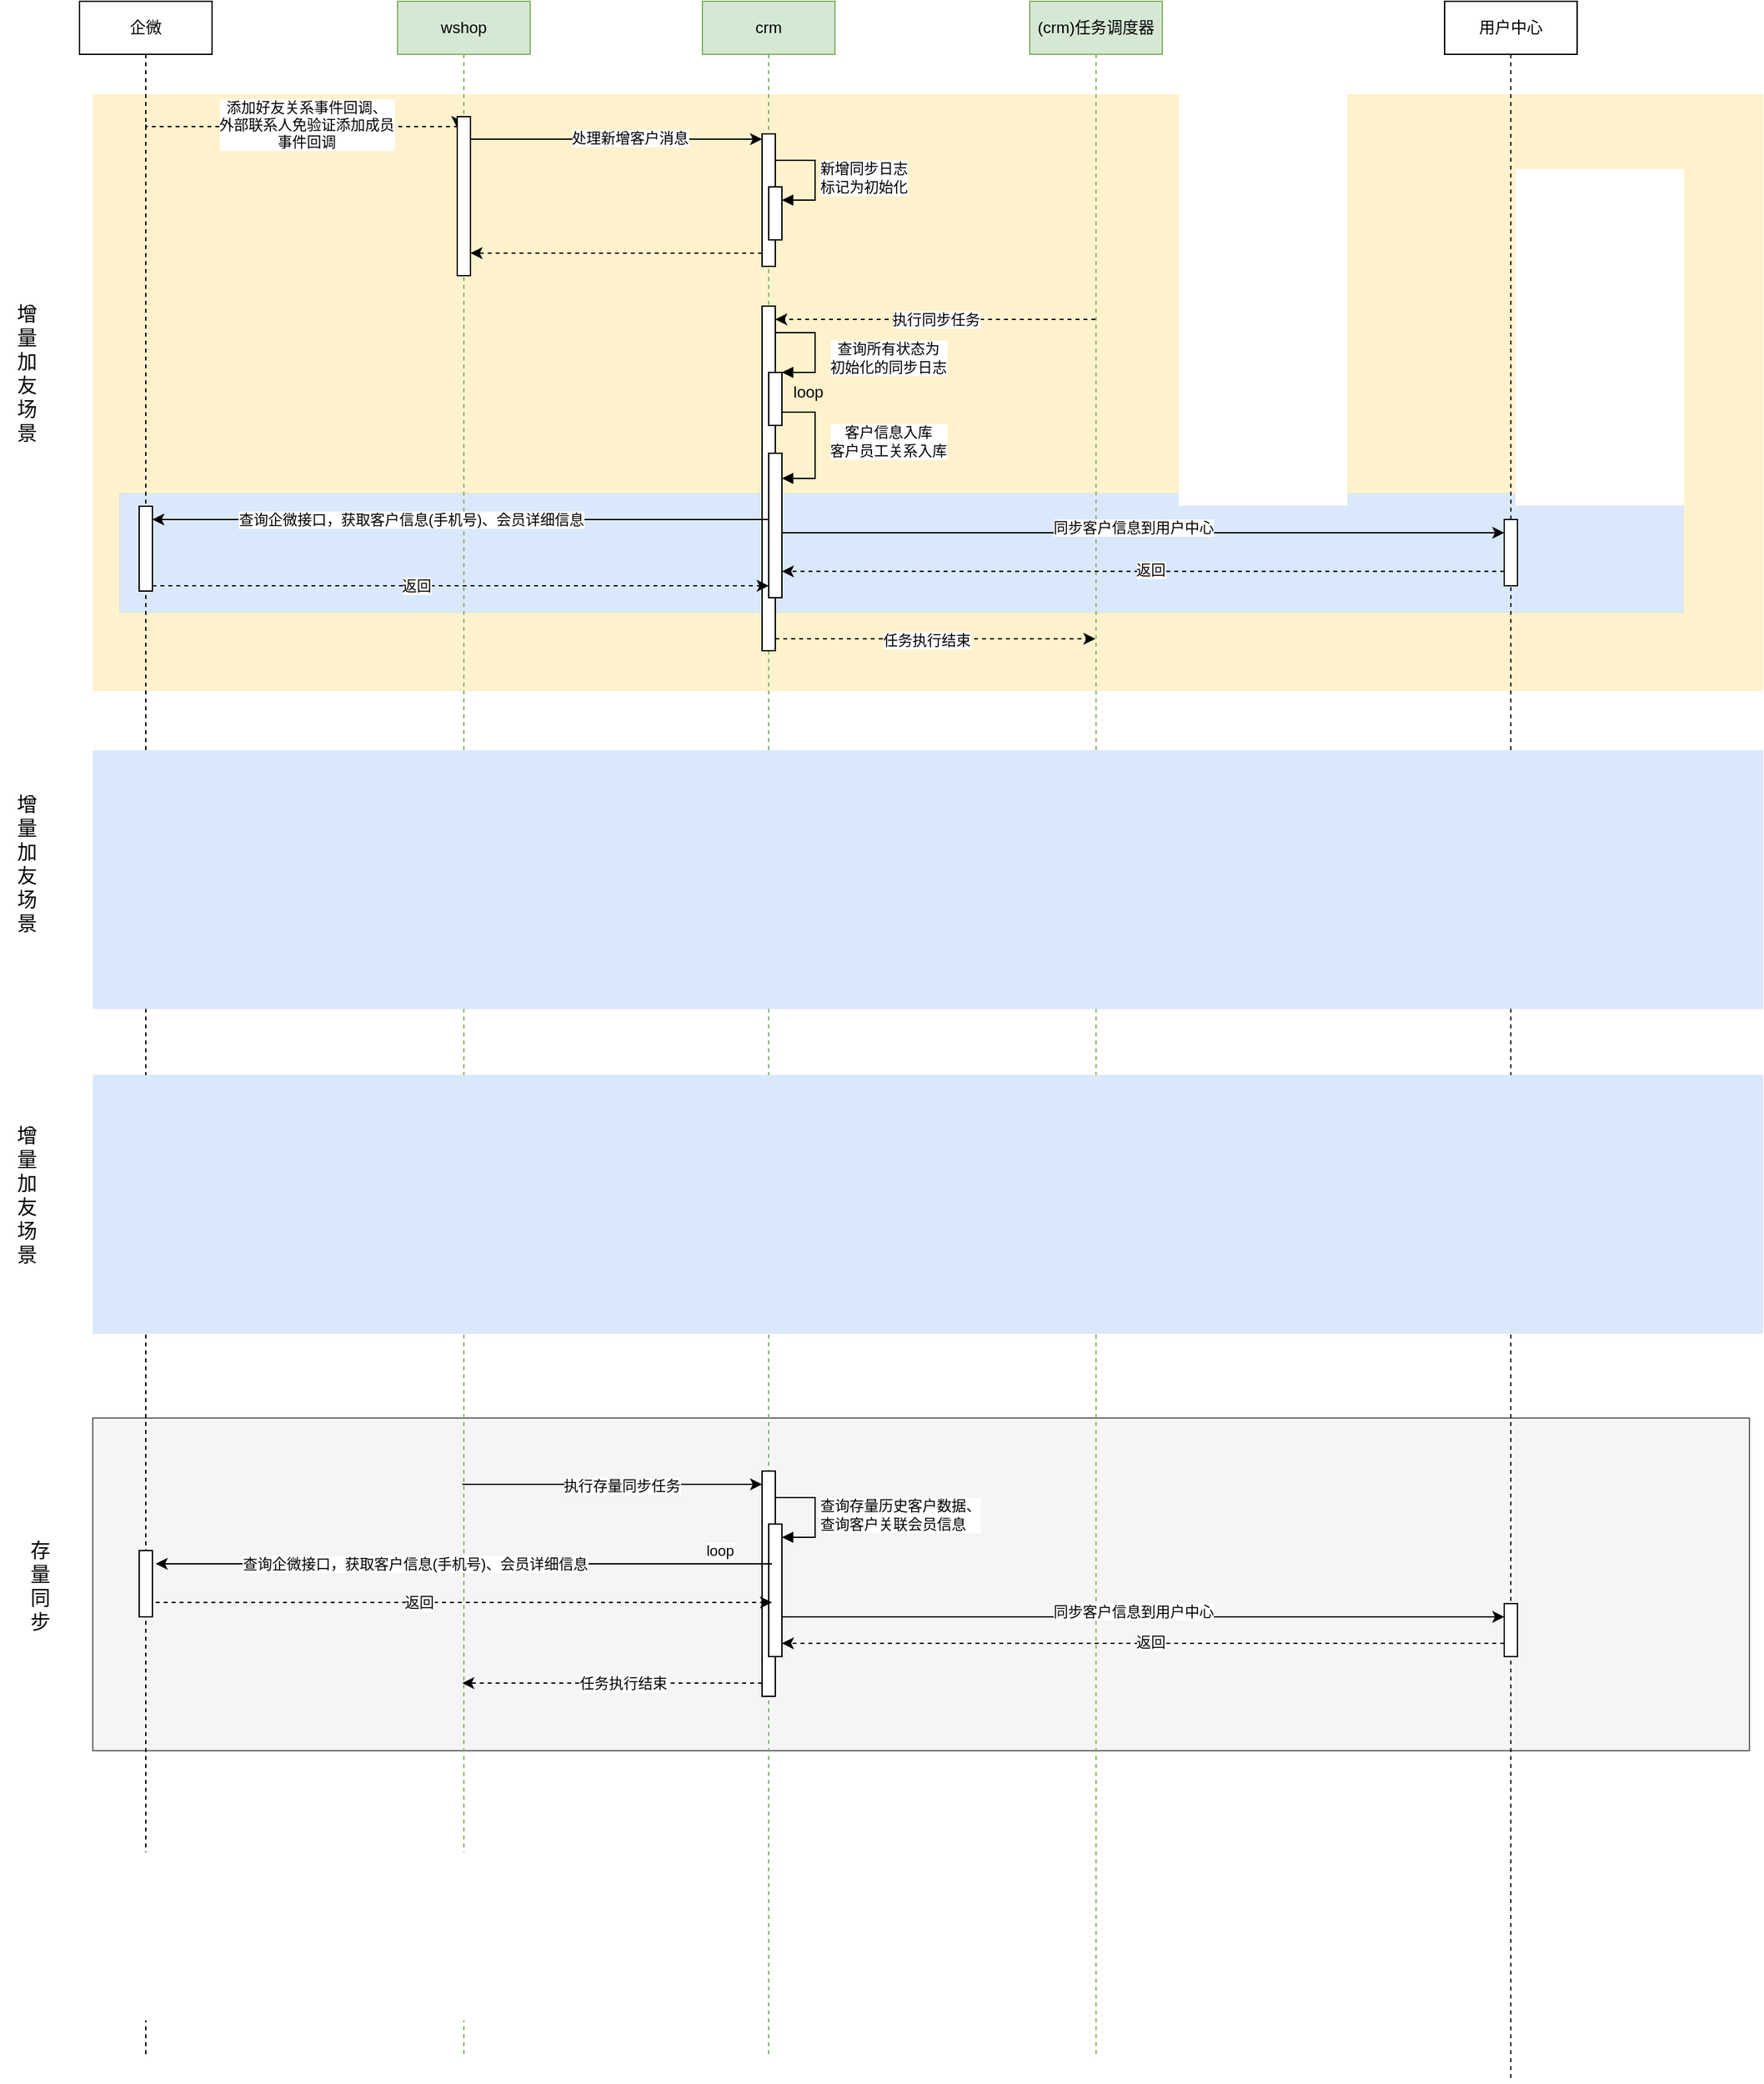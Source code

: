 <mxfile version="21.1.2" type="github">
  <diagram name="第 1 页" id="EK3nWvULo3nBlZG-5ygZ">
    <mxGraphModel dx="1524" dy="806" grid="1" gridSize="10" guides="1" tooltips="1" connect="1" arrows="1" fold="1" page="1" pageScale="1" pageWidth="827" pageHeight="1169" math="0" shadow="0">
      <root>
        <mxCell id="0" />
        <mxCell id="1" parent="0" />
        <mxCell id="6w8iZAeXXynQaaDWndPm-53" value="" style="rounded=0;whiteSpace=wrap;html=1;fillColor=#f5f5f5;strokeColor=#666666;fontColor=#333333;" vertex="1" parent="1">
          <mxGeometry x="120" y="1149" width="1250" height="251" as="geometry" />
        </mxCell>
        <mxCell id="6w8iZAeXXynQaaDWndPm-52" value="" style="rounded=0;whiteSpace=wrap;html=1;fillColor=#fff2cc;strokeColor=#d6b656;strokeWidth=0;" vertex="1" parent="1">
          <mxGeometry x="120" y="150" width="1260" height="450" as="geometry" />
        </mxCell>
        <mxCell id="6w8iZAeXXynQaaDWndPm-51" value="" style="rounded=0;whiteSpace=wrap;html=1;fillColor=#dae8fc;strokeColor=#6c8ebf;strokeWidth=0;" vertex="1" parent="1">
          <mxGeometry x="140" y="451" width="1180" height="90" as="geometry" />
        </mxCell>
        <mxCell id="6w8iZAeXXynQaaDWndPm-6" style="edgeStyle=elbowEdgeStyle;rounded=0;orthogonalLoop=1;jettySize=auto;html=1;elbow=vertical;curved=0;dashed=1;" edge="1" parent="1">
          <mxGeometry relative="1" as="geometry">
            <mxPoint x="160" y="173" as="sourcePoint" />
            <mxPoint x="395" y="175.667" as="targetPoint" />
          </mxGeometry>
        </mxCell>
        <mxCell id="6w8iZAeXXynQaaDWndPm-8" value="添加好友关系事件回调、&lt;br&gt;&lt;div style=&quot;&quot;&gt;外部联系人免验证添加成员&lt;/div&gt;&lt;div style=&quot;&quot;&gt;事件回调&lt;/div&gt;" style="edgeLabel;html=1;align=center;verticalAlign=middle;resizable=0;points=[];" vertex="1" connectable="0" parent="6w8iZAeXXynQaaDWndPm-6">
          <mxGeometry x="-0.189" y="3" relative="1" as="geometry">
            <mxPoint x="26" y="1" as="offset" />
          </mxGeometry>
        </mxCell>
        <mxCell id="6w8iZAeXXynQaaDWndPm-2" value="企微" style="shape=umlLifeline;perimeter=lifelinePerimeter;whiteSpace=wrap;html=1;container=1;dropTarget=0;collapsible=0;recursiveResize=0;outlineConnect=0;portConstraint=eastwest;newEdgeStyle={&quot;edgeStyle&quot;:&quot;elbowEdgeStyle&quot;,&quot;elbow&quot;:&quot;vertical&quot;,&quot;curved&quot;:0,&quot;rounded&quot;:0};" vertex="1" parent="1">
          <mxGeometry x="110" y="80" width="100" height="1550" as="geometry" />
        </mxCell>
        <mxCell id="6w8iZAeXXynQaaDWndPm-77" value="" style="html=1;points=[];perimeter=orthogonalPerimeter;outlineConnect=0;targetShapes=umlLifeline;portConstraint=eastwest;newEdgeStyle={&quot;edgeStyle&quot;:&quot;elbowEdgeStyle&quot;,&quot;elbow&quot;:&quot;vertical&quot;,&quot;curved&quot;:0,&quot;rounded&quot;:0};" vertex="1" parent="6w8iZAeXXynQaaDWndPm-2">
          <mxGeometry x="45" y="381" width="10" height="64" as="geometry" />
        </mxCell>
        <mxCell id="6w8iZAeXXynQaaDWndPm-87" value="" style="html=1;points=[];perimeter=orthogonalPerimeter;outlineConnect=0;targetShapes=umlLifeline;portConstraint=eastwest;newEdgeStyle={&quot;edgeStyle&quot;:&quot;elbowEdgeStyle&quot;,&quot;elbow&quot;:&quot;vertical&quot;,&quot;curved&quot;:0,&quot;rounded&quot;:0};" vertex="1" parent="6w8iZAeXXynQaaDWndPm-2">
          <mxGeometry x="45" y="1169" width="10" height="50" as="geometry" />
        </mxCell>
        <mxCell id="6w8iZAeXXynQaaDWndPm-58" style="edgeStyle=elbowEdgeStyle;rounded=0;orthogonalLoop=1;jettySize=auto;html=1;elbow=vertical;curved=0;" edge="1" parent="1" target="6w8iZAeXXynQaaDWndPm-57">
          <mxGeometry relative="1" as="geometry">
            <mxPoint x="398.833" y="1199" as="sourcePoint" />
            <Array as="points">
              <mxPoint x="570" y="1199" />
            </Array>
          </mxGeometry>
        </mxCell>
        <mxCell id="6w8iZAeXXynQaaDWndPm-59" value="执行存量同步任务" style="edgeLabel;html=1;align=center;verticalAlign=middle;resizable=0;points=[];" vertex="1" connectable="0" parent="6w8iZAeXXynQaaDWndPm-58">
          <mxGeometry x="0.069" y="-1" relative="1" as="geometry">
            <mxPoint x="-1" as="offset" />
          </mxGeometry>
        </mxCell>
        <mxCell id="6w8iZAeXXynQaaDWndPm-3" value="wshop" style="shape=umlLifeline;perimeter=lifelinePerimeter;whiteSpace=wrap;html=1;container=1;dropTarget=0;collapsible=0;recursiveResize=0;outlineConnect=0;portConstraint=eastwest;newEdgeStyle={&quot;edgeStyle&quot;:&quot;elbowEdgeStyle&quot;,&quot;elbow&quot;:&quot;vertical&quot;,&quot;curved&quot;:0,&quot;rounded&quot;:0};fillColor=#d5e8d4;strokeColor=#82b366;" vertex="1" parent="1">
          <mxGeometry x="350" y="80" width="100" height="1550" as="geometry" />
        </mxCell>
        <mxCell id="6w8iZAeXXynQaaDWndPm-5" value="" style="html=1;points=[];perimeter=orthogonalPerimeter;outlineConnect=0;targetShapes=umlLifeline;portConstraint=eastwest;newEdgeStyle={&quot;edgeStyle&quot;:&quot;elbowEdgeStyle&quot;,&quot;elbow&quot;:&quot;vertical&quot;,&quot;curved&quot;:0,&quot;rounded&quot;:0};" vertex="1" parent="6w8iZAeXXynQaaDWndPm-3">
          <mxGeometry x="45" y="87" width="10" height="120" as="geometry" />
        </mxCell>
        <mxCell id="6w8iZAeXXynQaaDWndPm-9" value="crm" style="shape=umlLifeline;perimeter=lifelinePerimeter;whiteSpace=wrap;html=1;container=1;dropTarget=0;collapsible=0;recursiveResize=0;outlineConnect=0;portConstraint=eastwest;newEdgeStyle={&quot;edgeStyle&quot;:&quot;elbowEdgeStyle&quot;,&quot;elbow&quot;:&quot;vertical&quot;,&quot;curved&quot;:0,&quot;rounded&quot;:0};fillColor=#d5e8d4;strokeColor=#82b366;" vertex="1" parent="1">
          <mxGeometry x="580" y="80" width="100" height="1550" as="geometry" />
        </mxCell>
        <mxCell id="6w8iZAeXXynQaaDWndPm-11" value="" style="html=1;points=[];perimeter=orthogonalPerimeter;outlineConnect=0;targetShapes=umlLifeline;portConstraint=eastwest;newEdgeStyle={&quot;edgeStyle&quot;:&quot;elbowEdgeStyle&quot;,&quot;elbow&quot;:&quot;vertical&quot;,&quot;curved&quot;:0,&quot;rounded&quot;:0};" vertex="1" parent="6w8iZAeXXynQaaDWndPm-9">
          <mxGeometry x="45" y="100" width="10" height="100" as="geometry" />
        </mxCell>
        <mxCell id="6w8iZAeXXynQaaDWndPm-20" value="" style="html=1;points=[];perimeter=orthogonalPerimeter;outlineConnect=0;targetShapes=umlLifeline;portConstraint=eastwest;newEdgeStyle={&quot;edgeStyle&quot;:&quot;elbowEdgeStyle&quot;,&quot;elbow&quot;:&quot;vertical&quot;,&quot;curved&quot;:0,&quot;rounded&quot;:0};" vertex="1" parent="6w8iZAeXXynQaaDWndPm-9">
          <mxGeometry x="50" y="140" width="10" height="40" as="geometry" />
        </mxCell>
        <mxCell id="6w8iZAeXXynQaaDWndPm-21" value="新增同步日志&lt;br style=&quot;border-color: var(--border-color);&quot;&gt;标记为初始化" style="html=1;align=left;spacingLeft=2;endArrow=block;rounded=0;edgeStyle=orthogonalEdgeStyle;curved=0;rounded=0;" edge="1" target="6w8iZAeXXynQaaDWndPm-20" parent="6w8iZAeXXynQaaDWndPm-9">
          <mxGeometry relative="1" as="geometry">
            <mxPoint x="55" y="120" as="sourcePoint" />
            <Array as="points">
              <mxPoint x="85" y="150" />
            </Array>
          </mxGeometry>
        </mxCell>
        <mxCell id="6w8iZAeXXynQaaDWndPm-26" value="" style="html=1;points=[];perimeter=orthogonalPerimeter;outlineConnect=0;targetShapes=umlLifeline;portConstraint=eastwest;newEdgeStyle={&quot;edgeStyle&quot;:&quot;elbowEdgeStyle&quot;,&quot;elbow&quot;:&quot;vertical&quot;,&quot;curved&quot;:0,&quot;rounded&quot;:0};" vertex="1" parent="6w8iZAeXXynQaaDWndPm-9">
          <mxGeometry x="45" y="230" width="10" height="260" as="geometry" />
        </mxCell>
        <mxCell id="6w8iZAeXXynQaaDWndPm-57" value="" style="html=1;points=[];perimeter=orthogonalPerimeter;outlineConnect=0;targetShapes=umlLifeline;portConstraint=eastwest;newEdgeStyle={&quot;edgeStyle&quot;:&quot;elbowEdgeStyle&quot;,&quot;elbow&quot;:&quot;vertical&quot;,&quot;curved&quot;:0,&quot;rounded&quot;:0};" vertex="1" parent="6w8iZAeXXynQaaDWndPm-9">
          <mxGeometry x="45" y="1109" width="10" height="170" as="geometry" />
        </mxCell>
        <mxCell id="6w8iZAeXXynQaaDWndPm-61" value="" style="html=1;points=[];perimeter=orthogonalPerimeter;outlineConnect=0;targetShapes=umlLifeline;portConstraint=eastwest;newEdgeStyle={&quot;edgeStyle&quot;:&quot;elbowEdgeStyle&quot;,&quot;elbow&quot;:&quot;vertical&quot;,&quot;curved&quot;:0,&quot;rounded&quot;:0};" vertex="1" parent="6w8iZAeXXynQaaDWndPm-9">
          <mxGeometry x="50" y="1149" width="10" height="100" as="geometry" />
        </mxCell>
        <mxCell id="6w8iZAeXXynQaaDWndPm-62" value="查询存量历史客户数据、&lt;br&gt;查询客户关联会员信息" style="html=1;align=left;spacingLeft=2;endArrow=block;rounded=0;edgeStyle=orthogonalEdgeStyle;curved=0;rounded=0;" edge="1" target="6w8iZAeXXynQaaDWndPm-61" parent="6w8iZAeXXynQaaDWndPm-9">
          <mxGeometry relative="1" as="geometry">
            <mxPoint x="55" y="1129" as="sourcePoint" />
            <Array as="points">
              <mxPoint x="85" y="1159" />
            </Array>
          </mxGeometry>
        </mxCell>
        <mxCell id="6w8iZAeXXynQaaDWndPm-99" value="" style="html=1;points=[];perimeter=orthogonalPerimeter;outlineConnect=0;targetShapes=umlLifeline;portConstraint=eastwest;newEdgeStyle={&quot;edgeStyle&quot;:&quot;elbowEdgeStyle&quot;,&quot;elbow&quot;:&quot;vertical&quot;,&quot;curved&quot;:0,&quot;rounded&quot;:0};" vertex="1" parent="6w8iZAeXXynQaaDWndPm-9">
          <mxGeometry x="50" y="280" width="10" height="40" as="geometry" />
        </mxCell>
        <mxCell id="6w8iZAeXXynQaaDWndPm-100" value="" style="html=1;align=left;spacingLeft=2;endArrow=block;rounded=0;edgeStyle=orthogonalEdgeStyle;curved=0;rounded=0;" edge="1" target="6w8iZAeXXynQaaDWndPm-99" parent="6w8iZAeXXynQaaDWndPm-9">
          <mxGeometry relative="1" as="geometry">
            <mxPoint x="55" y="250" as="sourcePoint" />
            <Array as="points">
              <mxPoint x="85" y="280" />
            </Array>
          </mxGeometry>
        </mxCell>
        <mxCell id="6w8iZAeXXynQaaDWndPm-109" value="查询所有状态为&lt;br style=&quot;border-color: var(--border-color); text-align: left;&quot;&gt;&lt;span style=&quot;text-align: left;&quot;&gt;初始化的同步日志&lt;/span&gt;" style="edgeLabel;html=1;align=center;verticalAlign=middle;resizable=0;points=[];" vertex="1" connectable="0" parent="6w8iZAeXXynQaaDWndPm-100">
          <mxGeometry x="0.147" relative="1" as="geometry">
            <mxPoint x="55" as="offset" />
          </mxGeometry>
        </mxCell>
        <mxCell id="6w8iZAeXXynQaaDWndPm-101" value="" style="html=1;points=[];perimeter=orthogonalPerimeter;outlineConnect=0;targetShapes=umlLifeline;portConstraint=eastwest;newEdgeStyle={&quot;edgeStyle&quot;:&quot;elbowEdgeStyle&quot;,&quot;elbow&quot;:&quot;vertical&quot;,&quot;curved&quot;:0,&quot;rounded&quot;:0};" vertex="1" parent="6w8iZAeXXynQaaDWndPm-9">
          <mxGeometry x="50" y="341" width="10" height="109" as="geometry" />
        </mxCell>
        <mxCell id="6w8iZAeXXynQaaDWndPm-102" value="" style="html=1;align=left;spacingLeft=2;endArrow=block;rounded=0;edgeStyle=orthogonalEdgeStyle;curved=0;rounded=0;" edge="1" target="6w8iZAeXXynQaaDWndPm-101" parent="6w8iZAeXXynQaaDWndPm-9" source="6w8iZAeXXynQaaDWndPm-99">
          <mxGeometry relative="1" as="geometry">
            <mxPoint x="55" y="321" as="sourcePoint" />
            <Array as="points">
              <mxPoint x="85" y="310" />
              <mxPoint x="85" y="360" />
            </Array>
          </mxGeometry>
        </mxCell>
        <mxCell id="6w8iZAeXXynQaaDWndPm-108" value="客户信息入库&lt;br&gt;客户员工关系入库" style="edgeLabel;html=1;align=center;verticalAlign=middle;resizable=0;points=[];" vertex="1" connectable="0" parent="6w8iZAeXXynQaaDWndPm-102">
          <mxGeometry x="-0.066" y="1" relative="1" as="geometry">
            <mxPoint x="54" as="offset" />
          </mxGeometry>
        </mxCell>
        <mxCell id="6w8iZAeXXynQaaDWndPm-13" style="edgeStyle=elbowEdgeStyle;rounded=0;orthogonalLoop=1;jettySize=auto;html=1;elbow=vertical;curved=0;" edge="1" parent="1">
          <mxGeometry relative="1" as="geometry">
            <mxPoint x="405" y="184" as="sourcePoint" />
            <mxPoint x="625" y="184" as="targetPoint" />
            <Array as="points">
              <mxPoint x="490" y="184" />
              <mxPoint x="560" y="194" />
            </Array>
          </mxGeometry>
        </mxCell>
        <mxCell id="6w8iZAeXXynQaaDWndPm-42" value="处理新增客户消息" style="edgeLabel;html=1;align=center;verticalAlign=middle;resizable=0;points=[];" vertex="1" connectable="0" parent="6w8iZAeXXynQaaDWndPm-13">
          <mxGeometry x="0.092" y="1" relative="1" as="geometry">
            <mxPoint as="offset" />
          </mxGeometry>
        </mxCell>
        <mxCell id="6w8iZAeXXynQaaDWndPm-28" value="执行同步任务" style="edgeStyle=elbowEdgeStyle;rounded=0;orthogonalLoop=1;jettySize=auto;html=1;elbow=horizontal;curved=0;dashed=1;" edge="1" parent="1" source="6w8iZAeXXynQaaDWndPm-22" target="6w8iZAeXXynQaaDWndPm-26">
          <mxGeometry relative="1" as="geometry">
            <Array as="points">
              <mxPoint x="780" y="320" />
            </Array>
          </mxGeometry>
        </mxCell>
        <mxCell id="6w8iZAeXXynQaaDWndPm-22" value="(crm)任务调度器" style="shape=umlLifeline;perimeter=lifelinePerimeter;whiteSpace=wrap;html=1;container=1;dropTarget=0;collapsible=0;recursiveResize=0;outlineConnect=0;portConstraint=eastwest;newEdgeStyle={&quot;edgeStyle&quot;:&quot;elbowEdgeStyle&quot;,&quot;elbow&quot;:&quot;vertical&quot;,&quot;curved&quot;:0,&quot;rounded&quot;:0};fillColor=#d5e8d4;strokeColor=#82b366;" vertex="1" parent="1">
          <mxGeometry x="827" y="80" width="100" height="1550" as="geometry" />
        </mxCell>
        <mxCell id="6w8iZAeXXynQaaDWndPm-29" style="edgeStyle=elbowEdgeStyle;rounded=0;orthogonalLoop=1;jettySize=auto;html=1;elbow=vertical;curved=0;dashed=1;" edge="1" parent="1" source="6w8iZAeXXynQaaDWndPm-11" target="6w8iZAeXXynQaaDWndPm-5">
          <mxGeometry relative="1" as="geometry">
            <Array as="points">
              <mxPoint x="500" y="270" />
            </Array>
          </mxGeometry>
        </mxCell>
        <mxCell id="6w8iZAeXXynQaaDWndPm-40" value="用户中心" style="shape=umlLifeline;perimeter=lifelinePerimeter;whiteSpace=wrap;html=1;container=1;dropTarget=0;collapsible=0;recursiveResize=0;outlineConnect=0;portConstraint=eastwest;newEdgeStyle={&quot;edgeStyle&quot;:&quot;elbowEdgeStyle&quot;,&quot;elbow&quot;:&quot;vertical&quot;,&quot;curved&quot;:0,&quot;rounded&quot;:0};" vertex="1" parent="1">
          <mxGeometry x="1140" y="80" width="100" height="1570" as="geometry" />
        </mxCell>
        <mxCell id="6w8iZAeXXynQaaDWndPm-41" value="" style="html=1;points=[];perimeter=orthogonalPerimeter;outlineConnect=0;targetShapes=umlLifeline;portConstraint=eastwest;newEdgeStyle={&quot;edgeStyle&quot;:&quot;elbowEdgeStyle&quot;,&quot;elbow&quot;:&quot;vertical&quot;,&quot;curved&quot;:0,&quot;rounded&quot;:0};" vertex="1" parent="6w8iZAeXXynQaaDWndPm-40">
          <mxGeometry x="45" y="391" width="10" height="50" as="geometry" />
        </mxCell>
        <mxCell id="6w8iZAeXXynQaaDWndPm-66" value="" style="html=1;points=[];perimeter=orthogonalPerimeter;outlineConnect=0;targetShapes=umlLifeline;portConstraint=eastwest;newEdgeStyle={&quot;edgeStyle&quot;:&quot;elbowEdgeStyle&quot;,&quot;elbow&quot;:&quot;vertical&quot;,&quot;curved&quot;:0,&quot;rounded&quot;:0};" vertex="1" parent="6w8iZAeXXynQaaDWndPm-40">
          <mxGeometry x="45" y="1209" width="10" height="40" as="geometry" />
        </mxCell>
        <mxCell id="6w8iZAeXXynQaaDWndPm-45" style="edgeStyle=elbowEdgeStyle;rounded=0;orthogonalLoop=1;jettySize=auto;html=1;elbow=horizontal;curved=0;dashed=1;" edge="1" parent="1">
          <mxGeometry relative="1" as="geometry">
            <mxPoint x="635" y="561" as="sourcePoint" />
            <mxPoint x="876.5" y="561" as="targetPoint" />
            <Array as="points">
              <mxPoint x="800" y="561" />
            </Array>
          </mxGeometry>
        </mxCell>
        <mxCell id="6w8iZAeXXynQaaDWndPm-46" value="任务执行结束" style="edgeLabel;html=1;align=center;verticalAlign=middle;resizable=0;points=[];" vertex="1" connectable="0" parent="6w8iZAeXXynQaaDWndPm-45">
          <mxGeometry x="-0.05" y="-1" relative="1" as="geometry">
            <mxPoint x="-1" as="offset" />
          </mxGeometry>
        </mxCell>
        <mxCell id="6w8iZAeXXynQaaDWndPm-54" value="&lt;font style=&quot;font-size: 15px;&quot;&gt;增&lt;br style=&quot;font-size: 15px;&quot;&gt;量&lt;br&gt;加&lt;br&gt;友&lt;br style=&quot;font-size: 15px;&quot;&gt;场&lt;br&gt;景&lt;br style=&quot;font-size: 15px;&quot;&gt;&lt;/font&gt;" style="text;html=1;align=center;verticalAlign=middle;resizable=0;points=[];autosize=1;strokeColor=none;fillColor=none;fontStyle=0;fontSize=15;" vertex="1" parent="1">
          <mxGeometry x="50" y="300" width="40" height="120" as="geometry" />
        </mxCell>
        <mxCell id="6w8iZAeXXynQaaDWndPm-55" value="&lt;font style=&quot;font-size: 15px;&quot;&gt;存&lt;br style=&quot;font-size: 15px;&quot;&gt;量&lt;br style=&quot;font-size: 15px;&quot;&gt;同&lt;br style=&quot;font-size: 15px;&quot;&gt;步&lt;br style=&quot;font-size: 15px;&quot;&gt;&lt;/font&gt;" style="text;html=1;align=center;verticalAlign=middle;resizable=0;points=[];autosize=1;strokeColor=none;fillColor=none;fontSize=15;" vertex="1" parent="1">
          <mxGeometry x="60" y="1229.5" width="40" height="90" as="geometry" />
        </mxCell>
        <mxCell id="6w8iZAeXXynQaaDWndPm-68" style="edgeStyle=elbowEdgeStyle;rounded=0;orthogonalLoop=1;jettySize=auto;html=1;elbow=vertical;curved=0;" edge="1" parent="1" source="6w8iZAeXXynQaaDWndPm-61" target="6w8iZAeXXynQaaDWndPm-66">
          <mxGeometry relative="1" as="geometry">
            <Array as="points">
              <mxPoint x="880" y="1299" />
              <mxPoint x="1100" y="1259" />
            </Array>
          </mxGeometry>
        </mxCell>
        <mxCell id="6w8iZAeXXynQaaDWndPm-71" value="同步客户信息到用户中心" style="edgeLabel;html=1;align=center;verticalAlign=middle;resizable=0;points=[];" vertex="1" connectable="0" parent="6w8iZAeXXynQaaDWndPm-68">
          <mxGeometry x="-0.028" y="4" relative="1" as="geometry">
            <mxPoint as="offset" />
          </mxGeometry>
        </mxCell>
        <mxCell id="6w8iZAeXXynQaaDWndPm-73" value="loop" style="edgeLabel;html=1;align=center;verticalAlign=middle;resizable=0;points=[];" vertex="1" connectable="0" parent="6w8iZAeXXynQaaDWndPm-68">
          <mxGeometry x="-0.874" relative="1" as="geometry">
            <mxPoint x="-82" y="-50" as="offset" />
          </mxGeometry>
        </mxCell>
        <mxCell id="6w8iZAeXXynQaaDWndPm-69" style="edgeStyle=elbowEdgeStyle;rounded=0;orthogonalLoop=1;jettySize=auto;html=1;elbow=vertical;curved=0;dashed=1;" edge="1" parent="1" source="6w8iZAeXXynQaaDWndPm-66" target="6w8iZAeXXynQaaDWndPm-61">
          <mxGeometry relative="1" as="geometry">
            <Array as="points">
              <mxPoint x="1130" y="1319" />
              <mxPoint x="1020" y="1289" />
            </Array>
          </mxGeometry>
        </mxCell>
        <mxCell id="6w8iZAeXXynQaaDWndPm-70" value="返回" style="edgeLabel;html=1;align=center;verticalAlign=middle;resizable=0;points=[];" vertex="1" connectable="0" parent="6w8iZAeXXynQaaDWndPm-69">
          <mxGeometry x="-0.016" y="-1" relative="1" as="geometry">
            <mxPoint x="1" as="offset" />
          </mxGeometry>
        </mxCell>
        <mxCell id="6w8iZAeXXynQaaDWndPm-78" style="edgeStyle=elbowEdgeStyle;rounded=0;orthogonalLoop=1;jettySize=auto;html=1;elbow=vertical;curved=0;" edge="1" parent="1" target="6w8iZAeXXynQaaDWndPm-77">
          <mxGeometry relative="1" as="geometry">
            <mxPoint x="630" y="471" as="sourcePoint" />
            <Array as="points">
              <mxPoint x="580" y="471" />
              <mxPoint x="550" y="461" />
              <mxPoint x="460" y="471" />
            </Array>
          </mxGeometry>
        </mxCell>
        <mxCell id="6w8iZAeXXynQaaDWndPm-80" value="查询企微接口，获取客户信息(手机号)、会员详细信息" style="edgeLabel;html=1;align=center;verticalAlign=middle;resizable=0;points=[];" vertex="1" connectable="0" parent="6w8iZAeXXynQaaDWndPm-78">
          <mxGeometry x="0.161" relative="1" as="geometry">
            <mxPoint as="offset" />
          </mxGeometry>
        </mxCell>
        <mxCell id="6w8iZAeXXynQaaDWndPm-79" style="edgeStyle=elbowEdgeStyle;rounded=0;orthogonalLoop=1;jettySize=auto;html=1;elbow=vertical;curved=0;dashed=1;" edge="1" parent="1" source="6w8iZAeXXynQaaDWndPm-77">
          <mxGeometry relative="1" as="geometry">
            <mxPoint x="630" y="521" as="targetPoint" />
            <Array as="points">
              <mxPoint x="560" y="521" />
            </Array>
          </mxGeometry>
        </mxCell>
        <mxCell id="6w8iZAeXXynQaaDWndPm-81" value="返回" style="edgeLabel;html=1;align=center;verticalAlign=middle;resizable=0;points=[];" vertex="1" connectable="0" parent="6w8iZAeXXynQaaDWndPm-79">
          <mxGeometry x="-0.147" relative="1" as="geometry">
            <mxPoint as="offset" />
          </mxGeometry>
        </mxCell>
        <mxCell id="6w8iZAeXXynQaaDWndPm-82" style="edgeStyle=elbowEdgeStyle;rounded=0;orthogonalLoop=1;jettySize=auto;html=1;elbow=vertical;curved=0;" edge="1" parent="1" target="6w8iZAeXXynQaaDWndPm-41">
          <mxGeometry relative="1" as="geometry">
            <mxPoint x="640" y="481" as="sourcePoint" />
            <mxPoint x="1190" y="481" as="targetPoint" />
            <Array as="points">
              <mxPoint x="1100" y="481" />
            </Array>
          </mxGeometry>
        </mxCell>
        <mxCell id="6w8iZAeXXynQaaDWndPm-83" value="同步客户信息到用户中心" style="edgeLabel;html=1;align=center;verticalAlign=middle;resizable=0;points=[];" vertex="1" connectable="0" parent="6w8iZAeXXynQaaDWndPm-82">
          <mxGeometry x="-0.028" y="4" relative="1" as="geometry">
            <mxPoint as="offset" />
          </mxGeometry>
        </mxCell>
        <mxCell id="6w8iZAeXXynQaaDWndPm-85" style="edgeStyle=elbowEdgeStyle;rounded=0;orthogonalLoop=1;jettySize=auto;html=1;elbow=vertical;curved=0;dashed=1;" edge="1" parent="1" source="6w8iZAeXXynQaaDWndPm-41">
          <mxGeometry relative="1" as="geometry">
            <mxPoint x="1295" y="510.17" as="sourcePoint" />
            <mxPoint x="640" y="510.17" as="targetPoint" />
            <Array as="points">
              <mxPoint x="1020" y="510.17" />
            </Array>
          </mxGeometry>
        </mxCell>
        <mxCell id="6w8iZAeXXynQaaDWndPm-86" value="返回" style="edgeLabel;html=1;align=center;verticalAlign=middle;resizable=0;points=[];" vertex="1" connectable="0" parent="6w8iZAeXXynQaaDWndPm-85">
          <mxGeometry x="-0.016" y="-1" relative="1" as="geometry">
            <mxPoint x="1" as="offset" />
          </mxGeometry>
        </mxCell>
        <mxCell id="6w8iZAeXXynQaaDWndPm-90" style="edgeStyle=elbowEdgeStyle;rounded=0;orthogonalLoop=1;jettySize=auto;html=1;elbow=vertical;curved=0;" edge="1" parent="1">
          <mxGeometry relative="1" as="geometry">
            <mxPoint x="632.5" y="1259" as="sourcePoint" />
            <mxPoint x="167.5" y="1259" as="targetPoint" />
            <Array as="points">
              <mxPoint x="582.5" y="1259" />
              <mxPoint x="552.5" y="1249" />
              <mxPoint x="462.5" y="1259" />
            </Array>
          </mxGeometry>
        </mxCell>
        <mxCell id="6w8iZAeXXynQaaDWndPm-91" value="查询企微接口，获取客户信息(手机号)、会员详细信息" style="edgeLabel;html=1;align=center;verticalAlign=middle;resizable=0;points=[];" vertex="1" connectable="0" parent="6w8iZAeXXynQaaDWndPm-90">
          <mxGeometry x="0.161" relative="1" as="geometry">
            <mxPoint as="offset" />
          </mxGeometry>
        </mxCell>
        <mxCell id="6w8iZAeXXynQaaDWndPm-92" style="edgeStyle=elbowEdgeStyle;rounded=0;orthogonalLoop=1;jettySize=auto;html=1;elbow=vertical;curved=0;dashed=1;" edge="1" parent="1">
          <mxGeometry relative="1" as="geometry">
            <mxPoint x="167.5" y="1288.17" as="sourcePoint" />
            <mxPoint x="632.5" y="1288.17" as="targetPoint" />
            <Array as="points">
              <mxPoint x="562.5" y="1288.17" />
            </Array>
          </mxGeometry>
        </mxCell>
        <mxCell id="6w8iZAeXXynQaaDWndPm-93" value="返回" style="edgeLabel;html=1;align=center;verticalAlign=middle;resizable=0;points=[];" vertex="1" connectable="0" parent="6w8iZAeXXynQaaDWndPm-92">
          <mxGeometry x="-0.147" relative="1" as="geometry">
            <mxPoint as="offset" />
          </mxGeometry>
        </mxCell>
        <mxCell id="6w8iZAeXXynQaaDWndPm-94" style="edgeStyle=elbowEdgeStyle;rounded=0;orthogonalLoop=1;jettySize=auto;html=1;elbow=vertical;curved=0;dashed=1;" edge="1" parent="1" source="6w8iZAeXXynQaaDWndPm-57">
          <mxGeometry relative="1" as="geometry">
            <mxPoint x="398.833" y="1349.0" as="targetPoint" />
            <Array as="points">
              <mxPoint x="560" y="1349" />
            </Array>
          </mxGeometry>
        </mxCell>
        <mxCell id="6w8iZAeXXynQaaDWndPm-95" value="任务执行结束" style="edgeLabel;html=1;align=center;verticalAlign=middle;resizable=0;points=[];" vertex="1" connectable="0" parent="6w8iZAeXXynQaaDWndPm-94">
          <mxGeometry x="0.135" y="-5" relative="1" as="geometry">
            <mxPoint x="23" y="5" as="offset" />
          </mxGeometry>
        </mxCell>
        <mxCell id="6w8iZAeXXynQaaDWndPm-96" value="" style="rounded=0;whiteSpace=wrap;html=1;fillColor=#dae8fc;strokeColor=#6c8ebf;strokeWidth=0;" vertex="1" parent="1">
          <mxGeometry x="120" y="645" width="1260" height="195" as="geometry" />
        </mxCell>
        <mxCell id="6w8iZAeXXynQaaDWndPm-110" value="loop" style="text;html=1;strokeColor=none;fillColor=none;align=center;verticalAlign=middle;whiteSpace=wrap;rounded=0;" vertex="1" parent="1">
          <mxGeometry x="630" y="360" width="60" height="30" as="geometry" />
        </mxCell>
        <mxCell id="6w8iZAeXXynQaaDWndPm-111" value="&lt;font style=&quot;font-size: 15px;&quot;&gt;增&lt;br style=&quot;font-size: 15px;&quot;&gt;量&lt;br&gt;加&lt;br&gt;友&lt;br style=&quot;font-size: 15px;&quot;&gt;场&lt;br&gt;景&lt;br style=&quot;font-size: 15px;&quot;&gt;&lt;/font&gt;" style="text;html=1;align=center;verticalAlign=middle;resizable=0;points=[];autosize=1;strokeColor=none;fillColor=none;fontStyle=0;fontSize=15;" vertex="1" parent="1">
          <mxGeometry x="50" y="670" width="40" height="120" as="geometry" />
        </mxCell>
        <mxCell id="6w8iZAeXXynQaaDWndPm-112" value="" style="rounded=0;whiteSpace=wrap;html=1;fillColor=#dae8fc;strokeColor=#6c8ebf;strokeWidth=0;" vertex="1" parent="1">
          <mxGeometry x="120" y="890" width="1260" height="195" as="geometry" />
        </mxCell>
        <mxCell id="6w8iZAeXXynQaaDWndPm-113" value="&lt;font style=&quot;font-size: 15px;&quot;&gt;增&lt;br style=&quot;font-size: 15px;&quot;&gt;量&lt;br&gt;加&lt;br&gt;友&lt;br style=&quot;font-size: 15px;&quot;&gt;场&lt;br&gt;景&lt;br style=&quot;font-size: 15px;&quot;&gt;&lt;/font&gt;" style="text;html=1;align=center;verticalAlign=middle;resizable=0;points=[];autosize=1;strokeColor=none;fillColor=none;fontStyle=0;fontSize=15;" vertex="1" parent="1">
          <mxGeometry x="50" y="920" width="40" height="120" as="geometry" />
        </mxCell>
      </root>
    </mxGraphModel>
  </diagram>
</mxfile>
